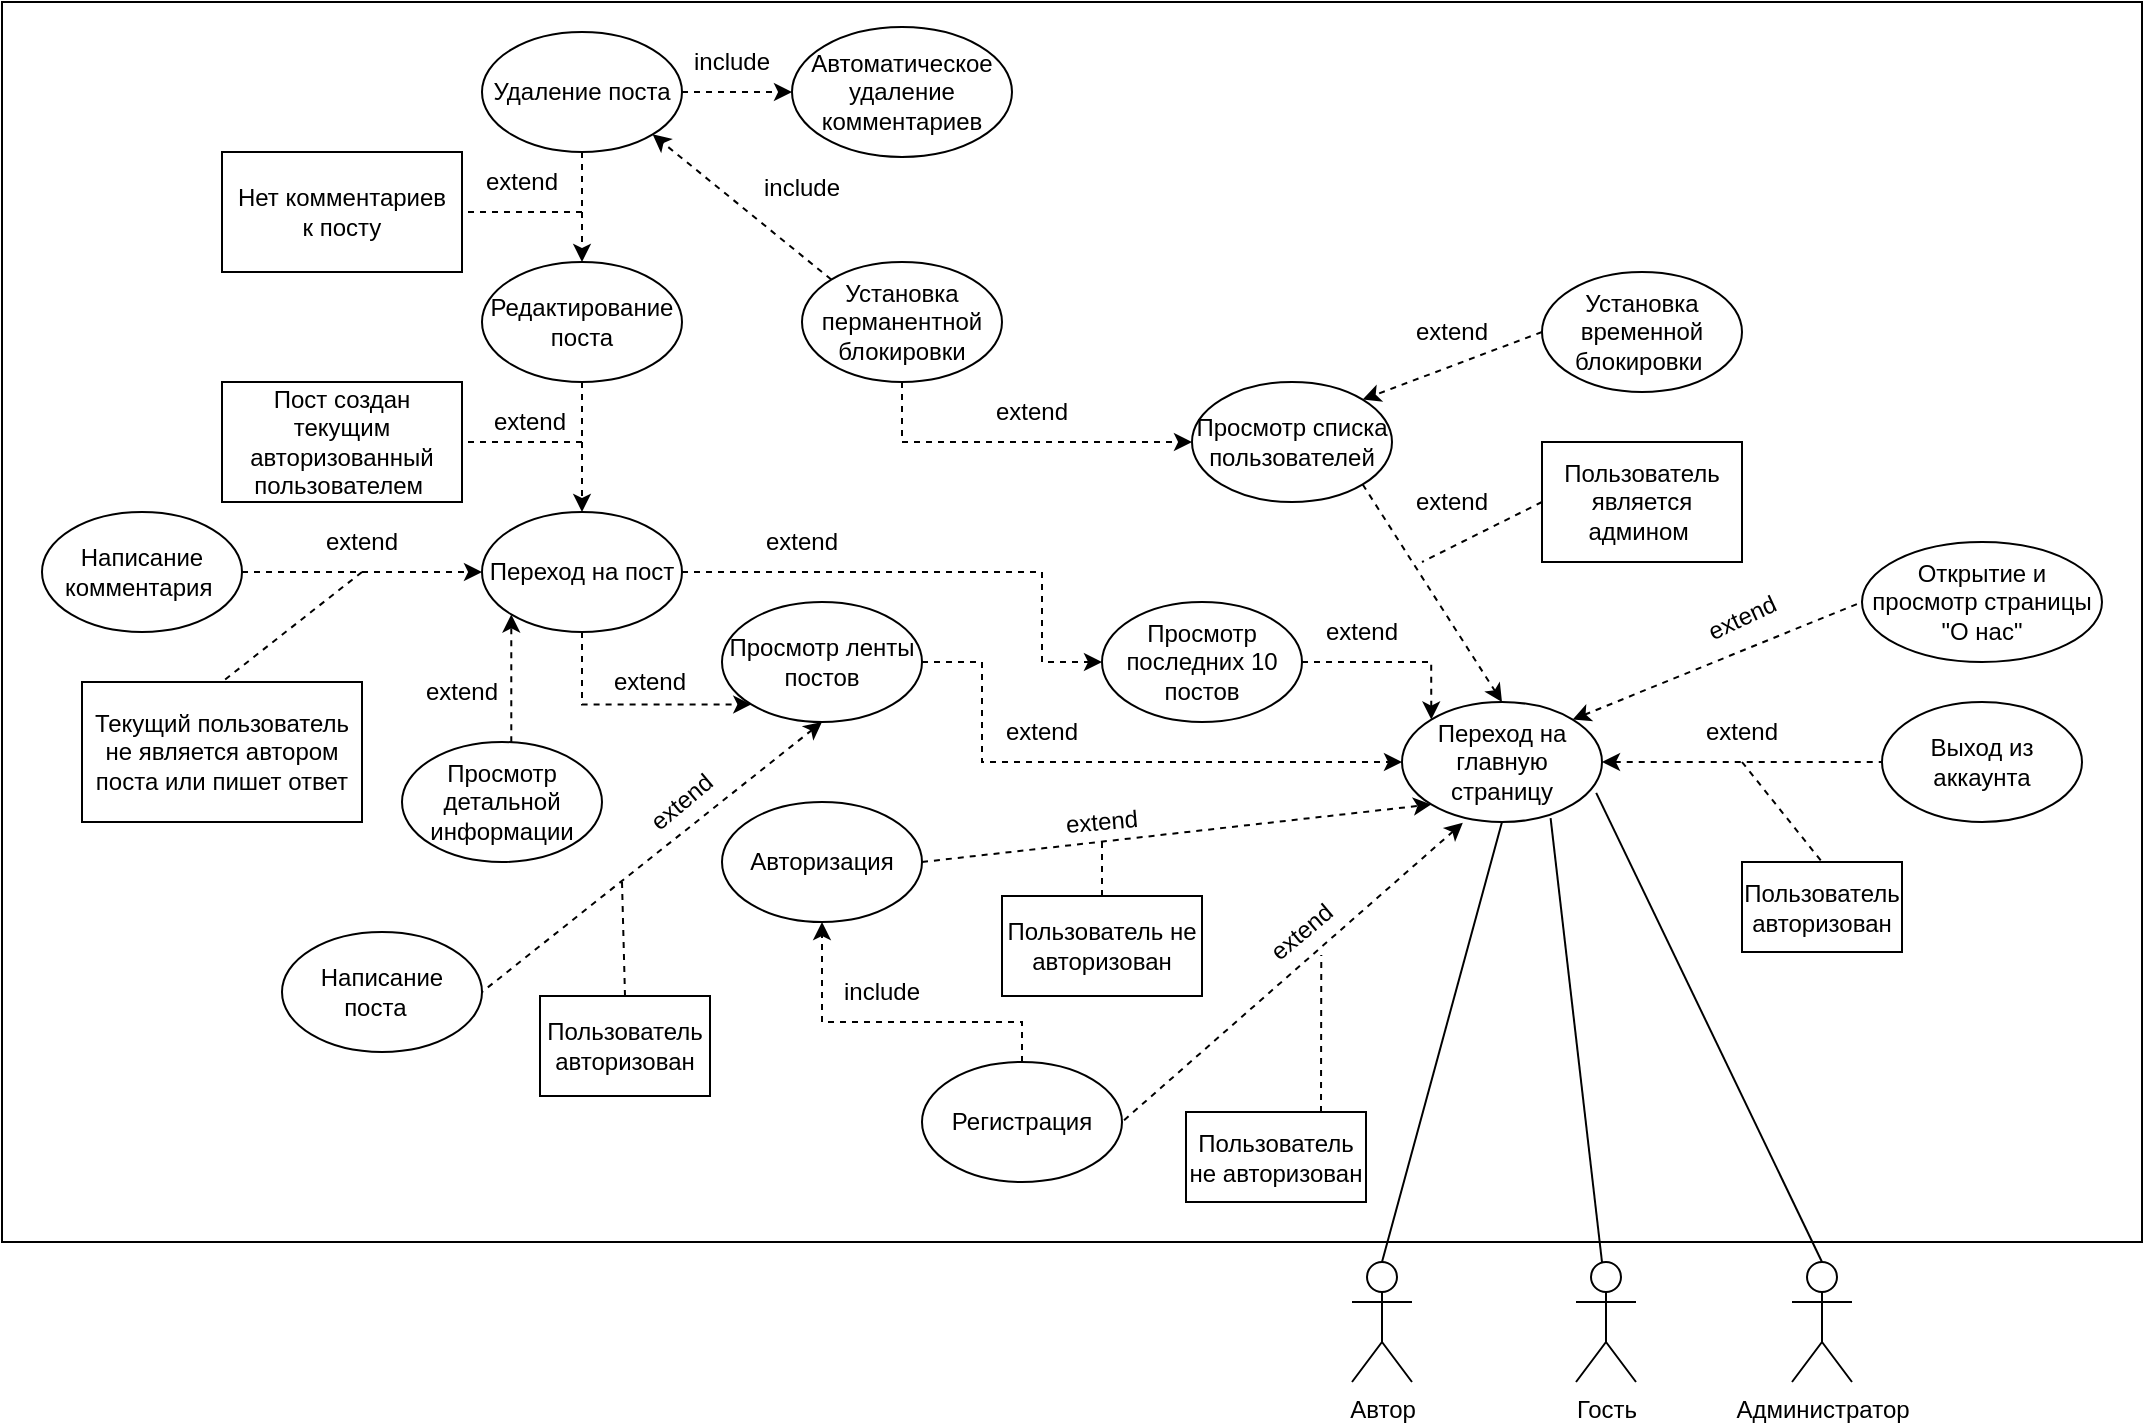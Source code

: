 <mxfile version="21.2.1" type="device">
  <diagram name="Страница 1" id="8K-74nF4FQOuJKVQDql-">
    <mxGraphModel dx="1276" dy="1775" grid="1" gridSize="10" guides="1" tooltips="1" connect="1" arrows="1" fold="1" page="1" pageScale="1" pageWidth="827" pageHeight="1169" math="0" shadow="0">
      <root>
        <mxCell id="0" />
        <mxCell id="1" parent="0" />
        <mxCell id="G4Do2a9ZnCrZApl8HIXE-186" value="" style="rounded=0;whiteSpace=wrap;html=1;" parent="1" vertex="1">
          <mxGeometry x="90" y="-70" width="1070" height="620" as="geometry" />
        </mxCell>
        <mxCell id="G4Do2a9ZnCrZApl8HIXE-2" value="Гость" style="shape=umlActor;verticalLabelPosition=bottom;verticalAlign=top;html=1;outlineConnect=0;" parent="1" vertex="1">
          <mxGeometry x="877" y="560" width="30" height="60" as="geometry" />
        </mxCell>
        <mxCell id="G4Do2a9ZnCrZApl8HIXE-3" value="Автор" style="shape=umlActor;verticalLabelPosition=bottom;verticalAlign=top;html=1;outlineConnect=0;" parent="1" vertex="1">
          <mxGeometry x="765" y="560" width="30" height="60" as="geometry" />
        </mxCell>
        <mxCell id="G4Do2a9ZnCrZApl8HIXE-4" value="Администратор" style="shape=umlActor;verticalLabelPosition=bottom;verticalAlign=top;html=1;outlineConnect=0;" parent="1" vertex="1">
          <mxGeometry x="985" y="560" width="30" height="60" as="geometry" />
        </mxCell>
        <mxCell id="JRhUF5Hl9-W1Ux4IKVQ8-12" style="edgeStyle=orthogonalEdgeStyle;rounded=0;orthogonalLoop=1;jettySize=auto;html=1;entryX=0.5;entryY=1;entryDx=0;entryDy=0;dashed=1;" parent="1" source="G4Do2a9ZnCrZApl8HIXE-10" target="G4Do2a9ZnCrZApl8HIXE-13" edge="1">
          <mxGeometry relative="1" as="geometry">
            <Array as="points">
              <mxPoint x="600" y="440" />
              <mxPoint x="500" y="440" />
            </Array>
          </mxGeometry>
        </mxCell>
        <mxCell id="G4Do2a9ZnCrZApl8HIXE-10" value="Регистрация" style="ellipse;whiteSpace=wrap;html=1;" parent="1" vertex="1">
          <mxGeometry x="550" y="460" width="100" height="60" as="geometry" />
        </mxCell>
        <mxCell id="G4Do2a9ZnCrZApl8HIXE-13" value="Авторизация" style="ellipse;whiteSpace=wrap;html=1;" parent="1" vertex="1">
          <mxGeometry x="450" y="330" width="100" height="60" as="geometry" />
        </mxCell>
        <mxCell id="G4Do2a9ZnCrZApl8HIXE-19" value="Просмотр ленты постов" style="ellipse;whiteSpace=wrap;html=1;" parent="1" vertex="1">
          <mxGeometry x="450" y="230" width="100" height="60" as="geometry" />
        </mxCell>
        <mxCell id="JRhUF5Hl9-W1Ux4IKVQ8-67" style="edgeStyle=orthogonalEdgeStyle;rounded=0;orthogonalLoop=1;jettySize=auto;html=1;entryX=0;entryY=1;entryDx=0;entryDy=0;dashed=1;" parent="1" source="G4Do2a9ZnCrZApl8HIXE-23" target="G4Do2a9ZnCrZApl8HIXE-24" edge="1">
          <mxGeometry relative="1" as="geometry">
            <Array as="points">
              <mxPoint x="345" y="300" />
            </Array>
          </mxGeometry>
        </mxCell>
        <mxCell id="G4Do2a9ZnCrZApl8HIXE-23" value="Просмотр детальной информации" style="ellipse;whiteSpace=wrap;html=1;" parent="1" vertex="1">
          <mxGeometry x="290" y="300" width="100" height="60" as="geometry" />
        </mxCell>
        <mxCell id="JRhUF5Hl9-W1Ux4IKVQ8-26" style="edgeStyle=orthogonalEdgeStyle;rounded=0;orthogonalLoop=1;jettySize=auto;html=1;entryX=0;entryY=0.5;entryDx=0;entryDy=0;dashed=1;" parent="1" source="G4Do2a9ZnCrZApl8HIXE-24" target="G4Do2a9ZnCrZApl8HIXE-59" edge="1">
          <mxGeometry relative="1" as="geometry">
            <Array as="points">
              <mxPoint x="610" y="215" />
              <mxPoint x="610" y="260" />
            </Array>
          </mxGeometry>
        </mxCell>
        <mxCell id="JRhUF5Hl9-W1Ux4IKVQ8-27" style="edgeStyle=orthogonalEdgeStyle;rounded=0;orthogonalLoop=1;jettySize=auto;html=1;entryX=0;entryY=1;entryDx=0;entryDy=0;exitX=0.5;exitY=1;exitDx=0;exitDy=0;dashed=1;" parent="1" source="G4Do2a9ZnCrZApl8HIXE-24" target="G4Do2a9ZnCrZApl8HIXE-19" edge="1">
          <mxGeometry relative="1" as="geometry" />
        </mxCell>
        <mxCell id="G4Do2a9ZnCrZApl8HIXE-24" value="Переход на пост" style="ellipse;whiteSpace=wrap;html=1;" parent="1" vertex="1">
          <mxGeometry x="330" y="185" width="100" height="60" as="geometry" />
        </mxCell>
        <mxCell id="G4Do2a9ZnCrZApl8HIXE-28" value="extend" style="text;html=1;strokeColor=none;fillColor=none;align=center;verticalAlign=middle;whiteSpace=wrap;rounded=0;" parent="1" vertex="1">
          <mxGeometry x="290" y="260" width="60" height="30" as="geometry" />
        </mxCell>
        <mxCell id="G4Do2a9ZnCrZApl8HIXE-34" value="Написание поста&amp;nbsp;&amp;nbsp;" style="ellipse;whiteSpace=wrap;html=1;" parent="1" vertex="1">
          <mxGeometry x="230" y="395" width="100" height="60" as="geometry" />
        </mxCell>
        <mxCell id="G4Do2a9ZnCrZApl8HIXE-37" value="Переход на главную&lt;br&gt;страницу" style="ellipse;whiteSpace=wrap;html=1;" parent="1" vertex="1">
          <mxGeometry x="790" y="280" width="100" height="60" as="geometry" />
        </mxCell>
        <mxCell id="G4Do2a9ZnCrZApl8HIXE-40" value="" style="endArrow=none;html=1;rounded=0;exitX=0.5;exitY=1;exitDx=0;exitDy=0;" parent="1" source="G4Do2a9ZnCrZApl8HIXE-37" edge="1">
          <mxGeometry width="50" height="50" relative="1" as="geometry">
            <mxPoint x="650" y="460" as="sourcePoint" />
            <mxPoint x="780" y="560" as="targetPoint" />
          </mxGeometry>
        </mxCell>
        <mxCell id="G4Do2a9ZnCrZApl8HIXE-41" value="Открытие и просмотр страницы&lt;br&gt;&quot;О нас&quot;" style="ellipse;whiteSpace=wrap;html=1;" parent="1" vertex="1">
          <mxGeometry x="1020" y="200" width="120" height="60" as="geometry" />
        </mxCell>
        <mxCell id="G4Do2a9ZnCrZApl8HIXE-48" value="extend" style="text;html=1;strokeColor=none;fillColor=none;align=center;verticalAlign=middle;whiteSpace=wrap;rounded=0;rotation=-25;" parent="1" vertex="1">
          <mxGeometry x="930" y="222.5" width="60" height="30" as="geometry" />
        </mxCell>
        <mxCell id="G4Do2a9ZnCrZApl8HIXE-61" style="edgeStyle=orthogonalEdgeStyle;rounded=0;orthogonalLoop=1;jettySize=auto;html=1;entryX=0;entryY=0;entryDx=0;entryDy=0;dashed=1;exitX=1;exitY=0.5;exitDx=0;exitDy=0;" parent="1" source="G4Do2a9ZnCrZApl8HIXE-59" target="G4Do2a9ZnCrZApl8HIXE-37" edge="1">
          <mxGeometry relative="1" as="geometry">
            <Array as="points">
              <mxPoint x="805" y="260" />
            </Array>
          </mxGeometry>
        </mxCell>
        <mxCell id="G4Do2a9ZnCrZApl8HIXE-59" value="Просмотр последних 10 постов" style="ellipse;whiteSpace=wrap;html=1;" parent="1" vertex="1">
          <mxGeometry x="640" y="230" width="100" height="60" as="geometry" />
        </mxCell>
        <mxCell id="G4Do2a9ZnCrZApl8HIXE-63" style="edgeStyle=orthogonalEdgeStyle;rounded=0;orthogonalLoop=1;jettySize=auto;html=1;entryX=0;entryY=0.5;entryDx=0;entryDy=0;dashed=1;exitX=1;exitY=0.5;exitDx=0;exitDy=0;" parent="1" source="G4Do2a9ZnCrZApl8HIXE-19" target="G4Do2a9ZnCrZApl8HIXE-37" edge="1">
          <mxGeometry relative="1" as="geometry">
            <mxPoint x="782" y="155" as="sourcePoint" />
            <mxPoint x="738" y="275" as="targetPoint" />
            <Array as="points">
              <mxPoint x="580" y="260" />
              <mxPoint x="580" y="310" />
            </Array>
          </mxGeometry>
        </mxCell>
        <mxCell id="G4Do2a9ZnCrZApl8HIXE-65" value="extend" style="text;html=1;strokeColor=none;fillColor=none;align=center;verticalAlign=middle;whiteSpace=wrap;rounded=0;" parent="1" vertex="1">
          <mxGeometry x="740" y="230" width="60" height="30" as="geometry" />
        </mxCell>
        <mxCell id="G4Do2a9ZnCrZApl8HIXE-67" value="extend" style="text;html=1;strokeColor=none;fillColor=none;align=center;verticalAlign=middle;whiteSpace=wrap;rounded=0;" parent="1" vertex="1">
          <mxGeometry x="460" y="185" width="60" height="30" as="geometry" />
        </mxCell>
        <mxCell id="G4Do2a9ZnCrZApl8HIXE-71" value="extend" style="text;html=1;strokeColor=none;fillColor=none;align=center;verticalAlign=middle;whiteSpace=wrap;rounded=0;" parent="1" vertex="1">
          <mxGeometry x="324" y="125" width="60" height="30" as="geometry" />
        </mxCell>
        <mxCell id="JRhUF5Hl9-W1Ux4IKVQ8-45" style="edgeStyle=orthogonalEdgeStyle;rounded=0;orthogonalLoop=1;jettySize=auto;html=1;entryX=0.5;entryY=0;entryDx=0;entryDy=0;dashed=1;" parent="1" source="G4Do2a9ZnCrZApl8HIXE-75" target="G4Do2a9ZnCrZApl8HIXE-24" edge="1">
          <mxGeometry relative="1" as="geometry" />
        </mxCell>
        <mxCell id="G4Do2a9ZnCrZApl8HIXE-75" value="Редактирование поста" style="ellipse;whiteSpace=wrap;html=1;" parent="1" vertex="1">
          <mxGeometry x="330" y="60" width="100" height="60" as="geometry" />
        </mxCell>
        <mxCell id="G4Do2a9ZnCrZApl8HIXE-82" value="Пост создан текущим авторизованный пользователем&amp;nbsp;" style="rounded=0;whiteSpace=wrap;html=1;" parent="1" vertex="1">
          <mxGeometry x="200" y="120" width="120" height="60" as="geometry" />
        </mxCell>
        <mxCell id="G4Do2a9ZnCrZApl8HIXE-87" value="" style="endArrow=none;dashed=1;html=1;rounded=0;entryX=1;entryY=0.5;entryDx=0;entryDy=0;endFill=0;startArrow=classic;startFill=1;exitX=0.5;exitY=1;exitDx=0;exitDy=0;" parent="1" source="G4Do2a9ZnCrZApl8HIXE-19" target="G4Do2a9ZnCrZApl8HIXE-34" edge="1">
          <mxGeometry width="50" height="50" relative="1" as="geometry">
            <mxPoint x="460" y="290" as="sourcePoint" />
            <mxPoint x="270" y="445" as="targetPoint" />
            <Array as="points" />
          </mxGeometry>
        </mxCell>
        <mxCell id="G4Do2a9ZnCrZApl8HIXE-88" value="extend" style="text;html=1;strokeColor=none;fillColor=none;align=center;verticalAlign=middle;whiteSpace=wrap;rounded=0;rotation=-40;" parent="1" vertex="1">
          <mxGeometry x="400" y="315" width="60" height="30" as="geometry" />
        </mxCell>
        <mxCell id="G4Do2a9ZnCrZApl8HIXE-91" value="Пользователь авторизован" style="rounded=0;whiteSpace=wrap;html=1;" parent="1" vertex="1">
          <mxGeometry x="359" y="427" width="85" height="50" as="geometry" />
        </mxCell>
        <mxCell id="G4Do2a9ZnCrZApl8HIXE-92" value="" style="endArrow=none;dashed=1;html=1;rounded=0;exitX=0.5;exitY=0;exitDx=0;exitDy=0;" parent="1" source="G4Do2a9ZnCrZApl8HIXE-91" edge="1">
          <mxGeometry width="50" height="50" relative="1" as="geometry">
            <mxPoint x="364" y="410" as="sourcePoint" />
            <mxPoint x="400" y="370" as="targetPoint" />
          </mxGeometry>
        </mxCell>
        <mxCell id="G4Do2a9ZnCrZApl8HIXE-95" value="" style="endArrow=none;dashed=1;html=1;rounded=0;entryX=1;entryY=0.5;entryDx=0;entryDy=0;" parent="1" target="G4Do2a9ZnCrZApl8HIXE-82" edge="1">
          <mxGeometry width="50" height="50" relative="1" as="geometry">
            <mxPoint x="380" y="150" as="sourcePoint" />
            <mxPoint x="158" y="83" as="targetPoint" />
          </mxGeometry>
        </mxCell>
        <mxCell id="G4Do2a9ZnCrZApl8HIXE-102" style="edgeStyle=orthogonalEdgeStyle;rounded=0;orthogonalLoop=1;jettySize=auto;html=1;entryX=0.5;entryY=0;entryDx=0;entryDy=0;dashed=1;exitX=0.5;exitY=1;exitDx=0;exitDy=0;" parent="1" source="G4Do2a9ZnCrZApl8HIXE-103" target="G4Do2a9ZnCrZApl8HIXE-75" edge="1">
          <mxGeometry relative="1" as="geometry">
            <mxPoint x="-50" y="80" as="sourcePoint" />
            <mxPoint x="125" y="104" as="targetPoint" />
            <Array as="points">
              <mxPoint x="380" y="20" />
            </Array>
          </mxGeometry>
        </mxCell>
        <mxCell id="G4Do2a9ZnCrZApl8HIXE-103" value="Удаление поста" style="ellipse;whiteSpace=wrap;html=1;" parent="1" vertex="1">
          <mxGeometry x="330" y="-55" width="100" height="60" as="geometry" />
        </mxCell>
        <mxCell id="G4Do2a9ZnCrZApl8HIXE-104" value="extend" style="text;html=1;strokeColor=none;fillColor=none;align=center;verticalAlign=middle;whiteSpace=wrap;rounded=0;" parent="1" vertex="1">
          <mxGeometry x="320" y="5" width="60" height="30" as="geometry" />
        </mxCell>
        <mxCell id="G4Do2a9ZnCrZApl8HIXE-105" value="" style="endArrow=none;dashed=1;html=1;rounded=0;entryX=1;entryY=0.5;entryDx=0;entryDy=0;" parent="1" target="G4Do2a9ZnCrZApl8HIXE-107" edge="1">
          <mxGeometry width="50" height="50" relative="1" as="geometry">
            <mxPoint x="380" y="35" as="sourcePoint" />
            <mxPoint x="10" y="125" as="targetPoint" />
          </mxGeometry>
        </mxCell>
        <mxCell id="G4Do2a9ZnCrZApl8HIXE-107" value="Нет комментариев&lt;br&gt;к посту" style="rounded=0;whiteSpace=wrap;html=1;" parent="1" vertex="1">
          <mxGeometry x="200" y="5" width="120" height="60" as="geometry" />
        </mxCell>
        <mxCell id="G4Do2a9ZnCrZApl8HIXE-109" value="Написание комментария&amp;nbsp;" style="ellipse;whiteSpace=wrap;html=1;" parent="1" vertex="1">
          <mxGeometry x="110" y="185" width="100" height="60" as="geometry" />
        </mxCell>
        <mxCell id="G4Do2a9ZnCrZApl8HIXE-110" value="" style="endArrow=none;dashed=1;html=1;rounded=0;entryX=0.5;entryY=0;entryDx=0;entryDy=0;exitX=0.5;exitY=1;exitDx=0;exitDy=0;" parent="1" source="G4Do2a9ZnCrZApl8HIXE-119" target="G4Do2a9ZnCrZApl8HIXE-111" edge="1">
          <mxGeometry width="50" height="50" relative="1" as="geometry">
            <mxPoint x="160" y="230" as="sourcePoint" />
            <mxPoint x="-60" y="366.36" as="targetPoint" />
          </mxGeometry>
        </mxCell>
        <mxCell id="G4Do2a9ZnCrZApl8HIXE-111" value="Текущий пользователь не является автором поста или пишет ответ" style="rounded=0;whiteSpace=wrap;html=1;" parent="1" vertex="1">
          <mxGeometry x="130" y="270" width="140" height="70" as="geometry" />
        </mxCell>
        <mxCell id="G4Do2a9ZnCrZApl8HIXE-117" value="" style="endArrow=classic;dashed=1;html=1;rounded=0;entryX=0;entryY=0.5;entryDx=0;entryDy=0;exitX=1;exitY=0.5;exitDx=0;exitDy=0;endFill=1;" parent="1" source="G4Do2a9ZnCrZApl8HIXE-109" target="G4Do2a9ZnCrZApl8HIXE-24" edge="1">
          <mxGeometry width="50" height="50" relative="1" as="geometry">
            <mxPoint x="-100" y="413.86" as="sourcePoint" />
            <mxPoint x="140" y="240" as="targetPoint" />
          </mxGeometry>
        </mxCell>
        <mxCell id="G4Do2a9ZnCrZApl8HIXE-119" value="extend" style="text;html=1;strokeColor=none;fillColor=none;align=center;verticalAlign=middle;whiteSpace=wrap;rounded=0;rotation=0;" parent="1" vertex="1">
          <mxGeometry x="240.0" y="185" width="60" height="30" as="geometry" />
        </mxCell>
        <mxCell id="G4Do2a9ZnCrZApl8HIXE-162" value="extend" style="text;html=1;strokeColor=none;fillColor=none;align=center;verticalAlign=middle;whiteSpace=wrap;rounded=0;rotation=0;" parent="1" vertex="1">
          <mxGeometry x="575" y="120" width="60" height="30" as="geometry" />
        </mxCell>
        <mxCell id="G4Do2a9ZnCrZApl8HIXE-165" value="Установка&lt;br&gt;временной блокировки&amp;nbsp;" style="ellipse;whiteSpace=wrap;html=1;" parent="1" vertex="1">
          <mxGeometry x="860" y="65" width="100" height="60" as="geometry" />
        </mxCell>
        <mxCell id="G4Do2a9ZnCrZApl8HIXE-166" value="" style="endArrow=classic;html=1;rounded=0;entryX=1;entryY=0;entryDx=0;entryDy=0;exitX=0;exitY=0.5;exitDx=0;exitDy=0;dashed=1;" parent="1" source="G4Do2a9ZnCrZApl8HIXE-165" target="JRhUF5Hl9-W1Ux4IKVQ8-29" edge="1">
          <mxGeometry width="50" height="50" relative="1" as="geometry">
            <mxPoint x="850" y="-80" as="sourcePoint" />
            <mxPoint x="720" y="-258.75" as="targetPoint" />
          </mxGeometry>
        </mxCell>
        <mxCell id="JRhUF5Hl9-W1Ux4IKVQ8-59" style="edgeStyle=orthogonalEdgeStyle;rounded=0;orthogonalLoop=1;jettySize=auto;html=1;entryX=0;entryY=0.5;entryDx=0;entryDy=0;exitX=0.5;exitY=1;exitDx=0;exitDy=0;dashed=1;" parent="1" source="G4Do2a9ZnCrZApl8HIXE-167" target="JRhUF5Hl9-W1Ux4IKVQ8-29" edge="1">
          <mxGeometry relative="1" as="geometry">
            <Array as="points">
              <mxPoint x="540" y="150" />
            </Array>
          </mxGeometry>
        </mxCell>
        <mxCell id="G4Do2a9ZnCrZApl8HIXE-167" value="Установка перманентной&lt;br&gt;&amp;nbsp;блокировки&amp;nbsp;" style="ellipse;whiteSpace=wrap;html=1;" parent="1" vertex="1">
          <mxGeometry x="490" y="60" width="100" height="60" as="geometry" />
        </mxCell>
        <mxCell id="G4Do2a9ZnCrZApl8HIXE-174" value="include" style="text;html=1;strokeColor=none;fillColor=none;align=center;verticalAlign=middle;whiteSpace=wrap;rounded=0;rotation=0;" parent="1" vertex="1">
          <mxGeometry x="460" y="7.5" width="60" height="30" as="geometry" />
        </mxCell>
        <mxCell id="G4Do2a9ZnCrZApl8HIXE-175" value="Автоматическое удаление комментариев" style="ellipse;whiteSpace=wrap;html=1;" parent="1" vertex="1">
          <mxGeometry x="485" y="-57.5" width="110" height="65" as="geometry" />
        </mxCell>
        <mxCell id="G4Do2a9ZnCrZApl8HIXE-181" value="Выход из аккаунта" style="ellipse;whiteSpace=wrap;html=1;" parent="1" vertex="1">
          <mxGeometry x="1030" y="280" width="100" height="60" as="geometry" />
        </mxCell>
        <mxCell id="G4Do2a9ZnCrZApl8HIXE-184" value="Пользователь авторизован" style="rounded=0;whiteSpace=wrap;html=1;" parent="1" vertex="1">
          <mxGeometry x="960" y="360" width="80" height="45" as="geometry" />
        </mxCell>
        <mxCell id="wdd37GW2Ycs_q4PCEIbR-1" value="extend" style="text;html=1;strokeColor=none;fillColor=none;align=center;verticalAlign=middle;whiteSpace=wrap;rounded=0;" parent="1" vertex="1">
          <mxGeometry x="580" y="280" width="60" height="30" as="geometry" />
        </mxCell>
        <mxCell id="wdd37GW2Ycs_q4PCEIbR-6" value="" style="endArrow=none;dashed=1;html=1;rounded=0;exitX=1;exitY=0;exitDx=0;exitDy=0;entryX=0;entryY=0.5;entryDx=0;entryDy=0;endFill=0;startArrow=classic;startFill=1;" parent="1" source="G4Do2a9ZnCrZApl8HIXE-37" target="G4Do2a9ZnCrZApl8HIXE-41" edge="1">
          <mxGeometry width="50" height="50" relative="1" as="geometry">
            <mxPoint x="870" y="255" as="sourcePoint" />
            <mxPoint x="920" y="205" as="targetPoint" />
          </mxGeometry>
        </mxCell>
        <mxCell id="JRhUF5Hl9-W1Ux4IKVQ8-7" value="Пользователь не авторизован" style="rounded=0;whiteSpace=wrap;html=1;" parent="1" vertex="1">
          <mxGeometry x="682" y="485" width="90" height="45" as="geometry" />
        </mxCell>
        <mxCell id="JRhUF5Hl9-W1Ux4IKVQ8-8" value="" style="endArrow=none;dashed=1;html=1;rounded=0;exitX=0.75;exitY=0;exitDx=0;exitDy=0;entryX=0.5;entryY=1;entryDx=0;entryDy=0;" parent="1" source="JRhUF5Hl9-W1Ux4IKVQ8-7" target="JRhUF5Hl9-W1Ux4IKVQ8-9" edge="1">
          <mxGeometry width="50" height="50" relative="1" as="geometry">
            <mxPoint x="840" y="470" as="sourcePoint" />
            <mxPoint x="730" y="330" as="targetPoint" />
          </mxGeometry>
        </mxCell>
        <mxCell id="JRhUF5Hl9-W1Ux4IKVQ8-9" value="extend" style="text;html=1;strokeColor=none;fillColor=none;align=center;verticalAlign=middle;whiteSpace=wrap;rounded=0;rotation=-40;" parent="1" vertex="1">
          <mxGeometry x="710" y="380" width="60" height="30" as="geometry" />
        </mxCell>
        <mxCell id="JRhUF5Hl9-W1Ux4IKVQ8-13" value="include" style="text;html=1;strokeColor=none;fillColor=none;align=center;verticalAlign=middle;whiteSpace=wrap;rounded=0;rotation=0;" parent="1" vertex="1">
          <mxGeometry x="500" y="410" width="60" height="30" as="geometry" />
        </mxCell>
        <mxCell id="JRhUF5Hl9-W1Ux4IKVQ8-16" value="" style="endArrow=none;dashed=1;html=1;rounded=0;exitX=0.304;exitY=1.007;exitDx=0;exitDy=0;exitPerimeter=0;entryX=1;entryY=0.5;entryDx=0;entryDy=0;endFill=0;startArrow=classic;startFill=1;" parent="1" source="G4Do2a9ZnCrZApl8HIXE-37" target="G4Do2a9ZnCrZApl8HIXE-10" edge="1">
          <mxGeometry width="50" height="50" relative="1" as="geometry">
            <mxPoint x="703" y="307" as="sourcePoint" />
            <mxPoint x="640" y="415" as="targetPoint" />
          </mxGeometry>
        </mxCell>
        <mxCell id="JRhUF5Hl9-W1Ux4IKVQ8-18" value="" style="endArrow=classic;html=1;rounded=0;entryX=0;entryY=1;entryDx=0;entryDy=0;exitX=1;exitY=0.5;exitDx=0;exitDy=0;dashed=1;" parent="1" source="G4Do2a9ZnCrZApl8HIXE-13" target="G4Do2a9ZnCrZApl8HIXE-37" edge="1">
          <mxGeometry width="50" height="50" relative="1" as="geometry">
            <mxPoint x="605" y="350" as="sourcePoint" />
            <mxPoint x="655" y="300" as="targetPoint" />
          </mxGeometry>
        </mxCell>
        <mxCell id="JRhUF5Hl9-W1Ux4IKVQ8-19" value="extend" style="text;html=1;strokeColor=none;fillColor=none;align=center;verticalAlign=middle;whiteSpace=wrap;rounded=0;rotation=-5;" parent="1" vertex="1">
          <mxGeometry x="610" y="325" width="60" height="30" as="geometry" />
        </mxCell>
        <mxCell id="JRhUF5Hl9-W1Ux4IKVQ8-21" value="" style="endArrow=none;dashed=1;html=1;rounded=0;exitX=0.5;exitY=0;exitDx=0;exitDy=0;" parent="1" source="JRhUF5Hl9-W1Ux4IKVQ8-23" edge="1">
          <mxGeometry width="50" height="50" relative="1" as="geometry">
            <mxPoint x="670" y="360" as="sourcePoint" />
            <mxPoint x="640" y="350" as="targetPoint" />
          </mxGeometry>
        </mxCell>
        <mxCell id="JRhUF5Hl9-W1Ux4IKVQ8-23" value="Пользователь не авторизован" style="rounded=0;whiteSpace=wrap;html=1;" parent="1" vertex="1">
          <mxGeometry x="590" y="377" width="100" height="50" as="geometry" />
        </mxCell>
        <mxCell id="JRhUF5Hl9-W1Ux4IKVQ8-28" value="extend" style="text;html=1;strokeColor=none;fillColor=none;align=center;verticalAlign=middle;whiteSpace=wrap;rounded=0;" parent="1" vertex="1">
          <mxGeometry x="384" y="255" width="60" height="30" as="geometry" />
        </mxCell>
        <mxCell id="JRhUF5Hl9-W1Ux4IKVQ8-29" value="Просмотр списка пользователей" style="ellipse;whiteSpace=wrap;html=1;" parent="1" vertex="1">
          <mxGeometry x="685" y="120" width="100" height="60" as="geometry" />
        </mxCell>
        <mxCell id="JRhUF5Hl9-W1Ux4IKVQ8-30" value="" style="endArrow=none;dashed=1;html=1;rounded=0;entryX=0;entryY=0.5;entryDx=0;entryDy=0;exitX=1;exitY=0.5;exitDx=0;exitDy=0;startArrow=classic;startFill=1;" parent="1" source="G4Do2a9ZnCrZApl8HIXE-37" target="G4Do2a9ZnCrZApl8HIXE-181" edge="1">
          <mxGeometry width="50" height="50" relative="1" as="geometry">
            <mxPoint x="950" y="260" as="sourcePoint" />
            <mxPoint x="1000" y="210" as="targetPoint" />
          </mxGeometry>
        </mxCell>
        <mxCell id="JRhUF5Hl9-W1Ux4IKVQ8-34" value="" style="endArrow=none;dashed=1;html=1;rounded=0;entryX=0.5;entryY=0;entryDx=0;entryDy=0;exitX=0.5;exitY=1;exitDx=0;exitDy=0;" parent="1" source="G4Do2a9ZnCrZApl8HIXE-159" target="G4Do2a9ZnCrZApl8HIXE-184" edge="1">
          <mxGeometry width="50" height="50" relative="1" as="geometry">
            <mxPoint x="960" y="270" as="sourcePoint" />
            <mxPoint x="790" y="300" as="targetPoint" />
          </mxGeometry>
        </mxCell>
        <mxCell id="JRhUF5Hl9-W1Ux4IKVQ8-35" value="" style="endArrow=none;html=1;rounded=0;exitX=0.743;exitY=0.968;exitDx=0;exitDy=0;exitPerimeter=0;" parent="1" source="G4Do2a9ZnCrZApl8HIXE-37" edge="1">
          <mxGeometry width="50" height="50" relative="1" as="geometry">
            <mxPoint x="1070" y="340" as="sourcePoint" />
            <mxPoint x="890" y="560" as="targetPoint" />
          </mxGeometry>
        </mxCell>
        <mxCell id="JRhUF5Hl9-W1Ux4IKVQ8-36" value="" style="endArrow=none;html=1;rounded=0;exitX=0.971;exitY=0.757;exitDx=0;exitDy=0;exitPerimeter=0;" parent="1" source="G4Do2a9ZnCrZApl8HIXE-37" edge="1">
          <mxGeometry width="50" height="50" relative="1" as="geometry">
            <mxPoint x="944" y="332" as="sourcePoint" />
            <mxPoint x="1000" y="560" as="targetPoint" />
          </mxGeometry>
        </mxCell>
        <mxCell id="JRhUF5Hl9-W1Ux4IKVQ8-37" value="" style="endArrow=classic;html=1;rounded=0;entryX=0.5;entryY=0;entryDx=0;entryDy=0;exitX=1;exitY=1;exitDx=0;exitDy=0;dashed=1;" parent="1" source="JRhUF5Hl9-W1Ux4IKVQ8-29" target="G4Do2a9ZnCrZApl8HIXE-37" edge="1">
          <mxGeometry width="50" height="50" relative="1" as="geometry">
            <mxPoint x="800" y="185" as="sourcePoint" />
            <mxPoint x="840" y="36" as="targetPoint" />
          </mxGeometry>
        </mxCell>
        <mxCell id="G4Do2a9ZnCrZApl8HIXE-159" value="extend" style="text;html=1;strokeColor=none;fillColor=none;align=center;verticalAlign=middle;whiteSpace=wrap;rounded=0;rotation=0;" parent="1" vertex="1">
          <mxGeometry x="930" y="280" width="60" height="30" as="geometry" />
        </mxCell>
        <mxCell id="JRhUF5Hl9-W1Ux4IKVQ8-39" value="extend" style="text;html=1;strokeColor=none;fillColor=none;align=center;verticalAlign=middle;whiteSpace=wrap;rounded=0;rotation=0;" parent="1" vertex="1">
          <mxGeometry x="785" y="167.5" width="60" height="25" as="geometry" />
        </mxCell>
        <mxCell id="JRhUF5Hl9-W1Ux4IKVQ8-40" value="" style="endArrow=none;dashed=1;html=1;rounded=0;exitX=0;exitY=0.5;exitDx=0;exitDy=0;" parent="1" source="JRhUF5Hl9-W1Ux4IKVQ8-41" edge="1">
          <mxGeometry width="50" height="50" relative="1" as="geometry">
            <mxPoint x="862" y="100" as="sourcePoint" />
            <mxPoint x="800" y="210" as="targetPoint" />
          </mxGeometry>
        </mxCell>
        <mxCell id="JRhUF5Hl9-W1Ux4IKVQ8-41" value="Пользователь является админом&amp;nbsp;" style="rounded=0;whiteSpace=wrap;html=1;" parent="1" vertex="1">
          <mxGeometry x="860" y="150" width="100" height="60" as="geometry" />
        </mxCell>
        <mxCell id="JRhUF5Hl9-W1Ux4IKVQ8-43" value="extend" style="text;html=1;strokeColor=none;fillColor=none;align=center;verticalAlign=middle;whiteSpace=wrap;rounded=0;rotation=0;" parent="1" vertex="1">
          <mxGeometry x="785" y="80" width="60" height="30" as="geometry" />
        </mxCell>
        <mxCell id="JRhUF5Hl9-W1Ux4IKVQ8-57" style="edgeStyle=orthogonalEdgeStyle;rounded=0;orthogonalLoop=1;jettySize=auto;html=1;entryX=0;entryY=0.5;entryDx=0;entryDy=0;dashed=1;exitX=1;exitY=0.5;exitDx=0;exitDy=0;" parent="1" source="G4Do2a9ZnCrZApl8HIXE-103" target="G4Do2a9ZnCrZApl8HIXE-175" edge="1">
          <mxGeometry relative="1" as="geometry">
            <mxPoint x="590" y="70" as="sourcePoint" />
            <mxPoint x="590" y="3" as="targetPoint" />
          </mxGeometry>
        </mxCell>
        <mxCell id="JRhUF5Hl9-W1Ux4IKVQ8-58" value="include" style="text;html=1;strokeColor=none;fillColor=none;align=center;verticalAlign=middle;whiteSpace=wrap;rounded=0;" parent="1" vertex="1">
          <mxGeometry x="425" y="-55" width="60" height="30" as="geometry" />
        </mxCell>
        <mxCell id="JRhUF5Hl9-W1Ux4IKVQ8-65" value="" style="endArrow=classic;html=1;rounded=0;entryX=1;entryY=1;entryDx=0;entryDy=0;exitX=0;exitY=0;exitDx=0;exitDy=0;dashed=1;" parent="1" source="G4Do2a9ZnCrZApl8HIXE-167" target="G4Do2a9ZnCrZApl8HIXE-103" edge="1">
          <mxGeometry width="50" height="50" relative="1" as="geometry">
            <mxPoint x="460" y="280" as="sourcePoint" />
            <mxPoint x="510" y="230" as="targetPoint" />
          </mxGeometry>
        </mxCell>
      </root>
    </mxGraphModel>
  </diagram>
</mxfile>

